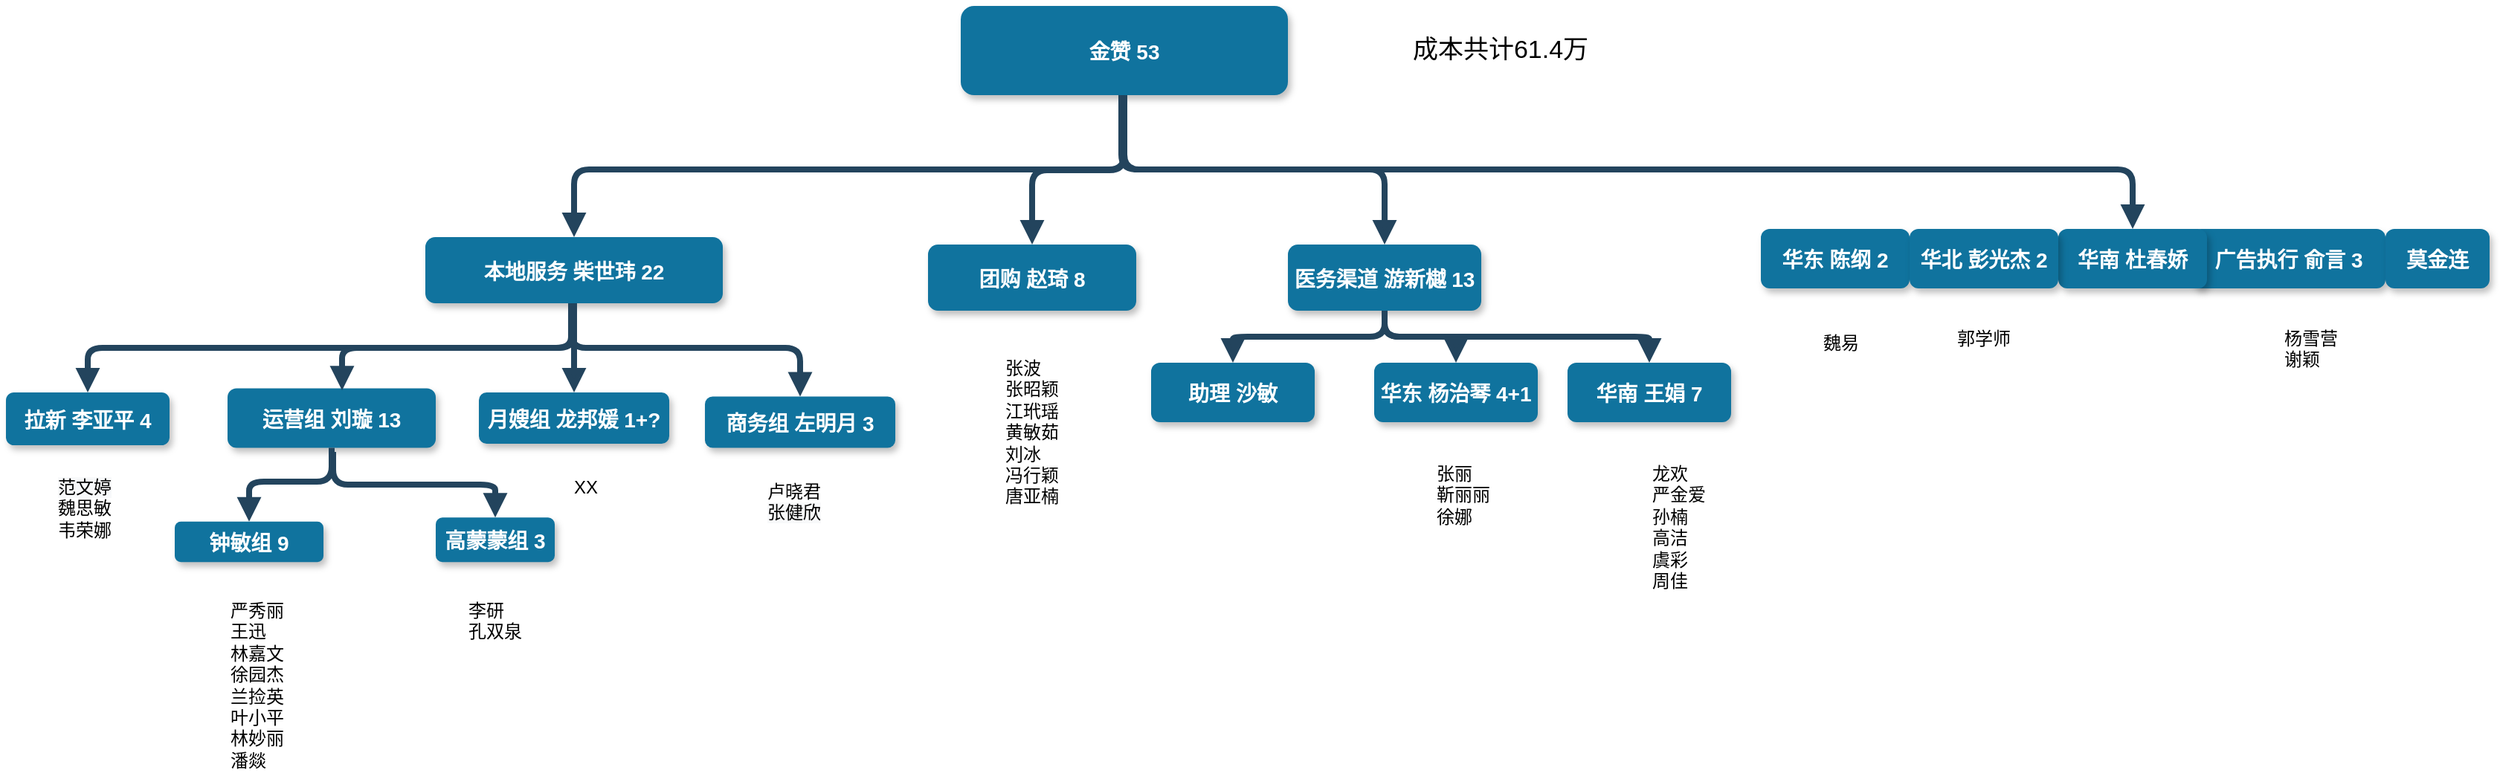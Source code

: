 <mxfile version="14.3.0" type="github" pages="2">
  <diagram name="辣妈帮" id="97916047-d0de-89f5-080d-49f4d83e522f">
    <mxGraphModel dx="1800" dy="713" grid="1" gridSize="10" guides="1" tooltips="1" connect="1" arrows="1" fold="1" page="1" pageScale="1.5" pageWidth="1169" pageHeight="827" background="#ffffff" math="0" shadow="0">
      <root>
        <mxCell id="0" />
        <mxCell id="1" parent="0" />
        <mxCell id="3" value="金赞 53" style="rounded=1;fillColor=#10739E;strokeColor=none;shadow=1;gradientColor=none;fontStyle=1;fontColor=#FFFFFF;fontSize=14;" parent="1" vertex="1">
          <mxGeometry x="662" y="300" width="220" height="60" as="geometry" />
        </mxCell>
        <mxCell id="4" value="本地服务 柴世玮 22" style="rounded=1;fillColor=#10739E;strokeColor=none;shadow=1;gradientColor=none;fontStyle=1;fontColor=#FFFFFF;fontSize=14;" parent="1" vertex="1">
          <mxGeometry x="302" y="455.5" width="200" height="44.5" as="geometry" />
        </mxCell>
        <mxCell id="5" value="团购 赵琦 8" style="rounded=1;fillColor=#10739E;strokeColor=none;shadow=1;gradientColor=none;fontStyle=1;fontColor=#FFFFFF;fontSize=14;" parent="1" vertex="1">
          <mxGeometry x="640" y="460.5" width="140" height="44.5" as="geometry" />
        </mxCell>
        <mxCell id="6" value="广告执行 俞言 3" style="rounded=1;fillColor=#10739E;strokeColor=none;shadow=1;gradientColor=none;fontStyle=1;fontColor=#FFFFFF;fontSize=14;" parent="1" vertex="1">
          <mxGeometry x="1490" y="450" width="130" height="40" as="geometry" />
        </mxCell>
        <mxCell id="7" value="华南 杜春娇" style="rounded=1;fillColor=#10739E;strokeColor=none;shadow=1;gradientColor=none;fontStyle=1;fontColor=#FFFFFF;fontSize=14;" parent="1" vertex="1">
          <mxGeometry x="1400" y="450" width="100" height="40" as="geometry" />
        </mxCell>
        <mxCell id="8" value="拉新 李亚平 4" style="rounded=1;fillColor=#10739E;strokeColor=none;shadow=1;gradientColor=none;fontStyle=1;fontColor=#FFFFFF;fontSize=14;" parent="1" vertex="1">
          <mxGeometry x="20" y="560" width="110" height="35.5" as="geometry" />
        </mxCell>
        <mxCell id="9" value="运营组 刘璇 13" style="rounded=1;fillColor=#10739E;strokeColor=none;shadow=1;gradientColor=none;fontStyle=1;fontColor=#FFFFFF;fontSize=14;" parent="1" vertex="1">
          <mxGeometry x="169" y="557.25" width="140" height="40" as="geometry" />
        </mxCell>
        <mxCell id="11" value="钟敏组 9" style="rounded=1;fillColor=#10739E;strokeColor=none;shadow=1;gradientColor=none;fontStyle=1;fontColor=#FFFFFF;fontSize=14;" parent="1" vertex="1">
          <mxGeometry x="133.5" y="646.88" width="100" height="27.25" as="geometry" />
        </mxCell>
        <mxCell id="13" value="月嫂组 龙邦媛 1+?" style="rounded=1;fillColor=#10739E;strokeColor=none;shadow=1;gradientColor=none;fontStyle=1;fontColor=#FFFFFF;fontSize=14;" parent="1" vertex="1">
          <mxGeometry x="338" y="560" width="128" height="34.5" as="geometry" />
        </mxCell>
        <mxCell id="30" value="" style="edgeStyle=elbowEdgeStyle;elbow=vertical;strokeWidth=4;endArrow=block;endFill=1;fontStyle=1;strokeColor=#23445D;" parent="1" source="3" target="5" edge="1">
          <mxGeometry x="22" y="165.5" width="100" height="100" as="geometry">
            <mxPoint x="22" y="265.5" as="sourcePoint" />
            <mxPoint x="122" y="165.5" as="targetPoint" />
          </mxGeometry>
        </mxCell>
        <mxCell id="31" value="" style="edgeStyle=elbowEdgeStyle;elbow=vertical;strokeWidth=4;endArrow=block;endFill=1;fontStyle=1;strokeColor=#23445D;" parent="1" source="3" target="4" edge="1">
          <mxGeometry x="22" y="165.5" width="100" height="100" as="geometry">
            <mxPoint x="22" y="265.5" as="sourcePoint" />
            <mxPoint x="122" y="165.5" as="targetPoint" />
            <Array as="points">
              <mxPoint x="580" y="410" />
            </Array>
          </mxGeometry>
        </mxCell>
        <mxCell id="CD8ixGrWHs0Is0rzKzxi-55" value="" style="edgeStyle=elbowEdgeStyle;elbow=vertical;strokeWidth=4;endArrow=block;endFill=1;fontStyle=1;strokeColor=#23445D;exitX=0.5;exitY=1;exitDx=0;exitDy=0;entryX=0.5;entryY=0;entryDx=0;entryDy=0;" parent="1" source="3" target="7" edge="1">
          <mxGeometry x="32" y="175.5" width="100" height="100" as="geometry">
            <mxPoint x="770" y="410" as="sourcePoint" />
            <mxPoint x="1330" y="450" as="targetPoint" />
            <Array as="points">
              <mxPoint x="960" y="410" />
            </Array>
          </mxGeometry>
        </mxCell>
        <mxCell id="CD8ixGrWHs0Is0rzKzxi-56" value="高蒙蒙组 3" style="rounded=1;fillColor=#10739E;strokeColor=none;shadow=1;gradientColor=none;fontStyle=1;fontColor=#FFFFFF;fontSize=14;" parent="1" vertex="1">
          <mxGeometry x="309" y="644.13" width="80" height="30" as="geometry" />
        </mxCell>
        <mxCell id="CD8ixGrWHs0Is0rzKzxi-58" value="医务渠道 游新樾 13" style="rounded=1;fillColor=#10739E;strokeColor=none;shadow=1;gradientColor=none;fontStyle=1;fontColor=#FFFFFF;fontSize=14;" parent="1" vertex="1">
          <mxGeometry x="882" y="460.5" width="130" height="44.5" as="geometry" />
        </mxCell>
        <mxCell id="CD8ixGrWHs0Is0rzKzxi-60" value="华东 杨治琴 4+1" style="rounded=1;fillColor=#10739E;strokeColor=none;shadow=1;gradientColor=none;fontStyle=1;fontColor=#FFFFFF;fontSize=14;" parent="1" vertex="1">
          <mxGeometry x="940" y="540" width="110" height="40" as="geometry" />
        </mxCell>
        <mxCell id="CD8ixGrWHs0Is0rzKzxi-61" value="华南 王娟 7" style="rounded=1;fillColor=#10739E;strokeColor=none;shadow=1;gradientColor=none;fontStyle=1;fontColor=#FFFFFF;fontSize=14;" parent="1" vertex="1">
          <mxGeometry x="1070" y="540" width="110" height="40" as="geometry" />
        </mxCell>
        <mxCell id="CD8ixGrWHs0Is0rzKzxi-62" value="助理 沙敏" style="rounded=1;fillColor=#10739E;strokeColor=none;shadow=1;gradientColor=none;fontStyle=1;fontColor=#FFFFFF;fontSize=14;" parent="1" vertex="1">
          <mxGeometry x="790" y="540" width="110" height="40" as="geometry" />
        </mxCell>
        <mxCell id="CD8ixGrWHs0Is0rzKzxi-65" value="" style="edgeStyle=elbowEdgeStyle;elbow=vertical;strokeWidth=4;endArrow=block;endFill=1;fontStyle=1;strokeColor=#23445D;exitX=0.5;exitY=1;exitDx=0;exitDy=0;entryX=0.5;entryY=0;entryDx=0;entryDy=0;" parent="1" source="4" target="8" edge="1">
          <mxGeometry x="-218" y="-109.5" width="100" height="100" as="geometry">
            <mxPoint x="372" y="560.5" as="sourcePoint" />
            <mxPoint x="80" y="545" as="targetPoint" />
            <Array as="points">
              <mxPoint x="240" y="530" />
            </Array>
          </mxGeometry>
        </mxCell>
        <mxCell id="CD8ixGrWHs0Is0rzKzxi-66" value="" style="edgeStyle=elbowEdgeStyle;elbow=vertical;strokeWidth=4;endArrow=block;endFill=1;fontStyle=1;strokeColor=#23445D;exitX=0.5;exitY=1;exitDx=0;exitDy=0;entryX=0.55;entryY=0.033;entryDx=0;entryDy=0;entryPerimeter=0;" parent="1" target="9" edge="1">
          <mxGeometry x="-220" y="-109.5" width="100" height="100" as="geometry">
            <mxPoint x="400" y="515.5" as="sourcePoint" />
            <mxPoint x="73" y="555.5" as="targetPoint" />
            <Array as="points">
              <mxPoint x="238" y="530" />
            </Array>
          </mxGeometry>
        </mxCell>
        <mxCell id="CD8ixGrWHs0Is0rzKzxi-67" value="" style="edgeStyle=elbowEdgeStyle;elbow=vertical;strokeWidth=4;endArrow=block;endFill=1;fontStyle=1;strokeColor=#23445D;entryX=0.5;entryY=0;entryDx=0;entryDy=0;" parent="1" target="13" edge="1">
          <mxGeometry x="-210" y="-99.5" width="100" height="100" as="geometry">
            <mxPoint x="402" y="500" as="sourcePoint" />
            <mxPoint x="287" y="571.32" as="targetPoint" />
            <Array as="points" />
          </mxGeometry>
        </mxCell>
        <mxCell id="CD8ixGrWHs0Is0rzKzxi-73" value="严秀丽&lt;br&gt;王迅&lt;br&gt;林嘉文&lt;br&gt;徐园杰&lt;br&gt;兰捡英&lt;br&gt;叶小平&lt;br&gt;林妙丽&lt;br&gt;潘燚" style="text;whiteSpace=wrap;html=1;" parent="1" vertex="1">
          <mxGeometry x="169" y="692.76" width="51" height="120" as="geometry" />
        </mxCell>
        <mxCell id="CD8ixGrWHs0Is0rzKzxi-74" value="&lt;span style=&quot;color: rgb(0 , 0 , 0) ; font-family: &amp;#34;helvetica&amp;#34; ; font-size: 12px ; font-style: normal ; font-weight: 400 ; letter-spacing: normal ; text-align: left ; text-indent: 0px ; text-transform: none ; word-spacing: 0px ; background-color: rgb(248 , 249 , 250) ; display: inline ; float: none&quot;&gt;范文婷&lt;br&gt;&lt;/span&gt;&lt;font face=&quot;helvetica&quot;&gt;魏思敏&lt;br&gt;&lt;/font&gt;韦荣娜&lt;font face=&quot;helvetica&quot;&gt;&lt;br&gt;&lt;/font&gt;" style="text;whiteSpace=wrap;html=1;" parent="1" vertex="1">
          <mxGeometry x="52.5" y="610" width="45" height="57.24" as="geometry" />
        </mxCell>
        <mxCell id="CD8ixGrWHs0Is0rzKzxi-75" value="卢晓君&lt;br style=&quot;color: rgb(0 , 0 , 0) ; font-family: &amp;#34;helvetica&amp;#34; ; font-size: 12px ; font-style: normal ; font-weight: 400 ; letter-spacing: normal ; text-align: left ; text-indent: 0px ; text-transform: none ; word-spacing: 0px ; background-color: rgb(248 , 249 , 250)&quot;&gt;&lt;span style=&quot;color: rgb(0 , 0 , 0) ; font-family: &amp;#34;helvetica&amp;#34; ; font-size: 12px ; font-style: normal ; font-weight: 400 ; letter-spacing: normal ; text-align: left ; text-indent: 0px ; text-transform: none ; word-spacing: 0px ; background-color: rgb(248 , 249 , 250) ; display: inline ; float: none&quot;&gt;张健欣&lt;/span&gt;" style="text;whiteSpace=wrap;html=1;" parent="1" vertex="1">
          <mxGeometry x="530" y="612.76" width="60" height="40" as="geometry" />
        </mxCell>
        <mxCell id="CD8ixGrWHs0Is0rzKzxi-76" value="商务组 左明月 3" style="rounded=1;fillColor=#10739E;strokeColor=none;shadow=1;gradientColor=none;fontStyle=1;fontColor=#FFFFFF;fontSize=14;" parent="1" vertex="1">
          <mxGeometry x="490" y="562.75" width="128" height="34.5" as="geometry" />
        </mxCell>
        <mxCell id="CD8ixGrWHs0Is0rzKzxi-77" value="李研&lt;br&gt;孔双泉" style="text;whiteSpace=wrap;html=1;" parent="1" vertex="1">
          <mxGeometry x="329" y="692.76" width="40" height="30" as="geometry" />
        </mxCell>
        <mxCell id="CD8ixGrWHs0Is0rzKzxi-82" value="杨雪营&lt;br&gt;谢颖&lt;br&gt;" style="text;whiteSpace=wrap;html=1;" parent="1" vertex="1">
          <mxGeometry x="1550" y="510" width="40" height="40" as="geometry" />
        </mxCell>
        <mxCell id="CD8ixGrWHs0Is0rzKzxi-83" value="张丽&lt;br&gt;靳丽丽&lt;br&gt;徐娜" style="text;whiteSpace=wrap;html=1;" parent="1" vertex="1">
          <mxGeometry x="980" y="601" width="50" height="38.62" as="geometry" />
        </mxCell>
        <mxCell id="CD8ixGrWHs0Is0rzKzxi-86" value="张波&lt;br&gt;张昭颖&lt;br&gt;江玳瑶&lt;br&gt;黄敏茹&lt;br&gt;刘冰&lt;br&gt;冯行颖&lt;br&gt;唐亚楠" style="text;whiteSpace=wrap;html=1;" parent="1" vertex="1">
          <mxGeometry x="690" y="529.62" width="50" height="110.38" as="geometry" />
        </mxCell>
        <mxCell id="CD8ixGrWHs0Is0rzKzxi-87" value="XX" style="text;whiteSpace=wrap;html=1;" parent="1" vertex="1">
          <mxGeometry x="400" y="610" width="40" height="42.76" as="geometry" />
        </mxCell>
        <mxCell id="CD8ixGrWHs0Is0rzKzxi-88" value="" style="edgeStyle=elbowEdgeStyle;elbow=vertical;strokeWidth=4;endArrow=block;endFill=1;fontStyle=1;strokeColor=#23445D;entryX=0.5;entryY=0;entryDx=0;entryDy=0;" parent="1" target="CD8ixGrWHs0Is0rzKzxi-76" edge="1">
          <mxGeometry x="-210" y="-99.5" width="100" height="100" as="geometry">
            <mxPoint x="400" y="500" as="sourcePoint" />
            <mxPoint x="256" y="568.57" as="targetPoint" />
            <Array as="points">
              <mxPoint x="480" y="530" />
            </Array>
          </mxGeometry>
        </mxCell>
        <mxCell id="CD8ixGrWHs0Is0rzKzxi-92" value="" style="edgeStyle=elbowEdgeStyle;elbow=vertical;strokeWidth=4;endArrow=block;endFill=1;fontStyle=1;strokeColor=#23445D;entryX=0.5;entryY=0;entryDx=0;entryDy=0;exitX=0.5;exitY=1;exitDx=0;exitDy=0;" parent="1" source="CD8ixGrWHs0Is0rzKzxi-58" target="CD8ixGrWHs0Is0rzKzxi-62" edge="1">
          <mxGeometry x="508" y="165.5" width="100" height="100" as="geometry">
            <mxPoint x="1248" y="505.5" as="sourcePoint" />
            <mxPoint x="1170" y="540" as="targetPoint" />
          </mxGeometry>
        </mxCell>
        <mxCell id="CD8ixGrWHs0Is0rzKzxi-93" value="" style="edgeStyle=elbowEdgeStyle;elbow=vertical;strokeWidth=4;endArrow=block;endFill=1;fontStyle=1;strokeColor=#23445D;entryX=0.5;entryY=0;entryDx=0;entryDy=0;exitX=0.5;exitY=1;exitDx=0;exitDy=0;" parent="1" source="CD8ixGrWHs0Is0rzKzxi-58" target="CD8ixGrWHs0Is0rzKzxi-60" edge="1">
          <mxGeometry x="518" y="175.5" width="100" height="100" as="geometry">
            <mxPoint x="1365" y="505" as="sourcePoint" />
            <mxPoint x="1202" y="550" as="targetPoint" />
          </mxGeometry>
        </mxCell>
        <mxCell id="CD8ixGrWHs0Is0rzKzxi-94" value="" style="edgeStyle=elbowEdgeStyle;elbow=vertical;strokeWidth=4;endArrow=block;endFill=1;fontStyle=1;strokeColor=#23445D;entryX=0.5;entryY=0;entryDx=0;entryDy=0;exitX=0.5;exitY=1;exitDx=0;exitDy=0;" parent="1" source="CD8ixGrWHs0Is0rzKzxi-58" target="CD8ixGrWHs0Is0rzKzxi-61" edge="1">
          <mxGeometry x="518" y="175.5" width="100" height="100" as="geometry">
            <mxPoint x="1350" y="505" as="sourcePoint" />
            <mxPoint x="1202" y="550" as="targetPoint" />
          </mxGeometry>
        </mxCell>
        <mxCell id="CD8ixGrWHs0Is0rzKzxi-95" value="龙欢&lt;br&gt;严金爱&lt;br&gt;孙楠&lt;br&gt;高洁&lt;br&gt;虞彩&lt;br&gt;周佳" style="text;whiteSpace=wrap;html=1;" parent="1" vertex="1">
          <mxGeometry x="1125" y="601" width="40" height="101.38" as="geometry" />
        </mxCell>
        <mxCell id="CD8ixGrWHs0Is0rzKzxi-99" value="" style="edgeStyle=elbowEdgeStyle;elbow=vertical;strokeWidth=4;endArrow=block;endFill=1;fontStyle=1;strokeColor=#23445D;entryX=0.5;entryY=0;entryDx=0;entryDy=0;" parent="1" target="CD8ixGrWHs0Is0rzKzxi-58" edge="1">
          <mxGeometry x="52" y="195.5" width="100" height="100" as="geometry">
            <mxPoint x="770" y="360" as="sourcePoint" />
            <mxPoint x="1180" y="480.5" as="targetPoint" />
            <Array as="points">
              <mxPoint x="1220" y="410" />
            </Array>
          </mxGeometry>
        </mxCell>
        <mxCell id="CD8ixGrWHs0Is0rzKzxi-103" value="" style="edgeStyle=elbowEdgeStyle;elbow=vertical;strokeWidth=4;endArrow=block;endFill=1;fontStyle=1;strokeColor=#23445D;entryX=0.5;entryY=0;entryDx=0;entryDy=0;exitX=0.5;exitY=1;exitDx=0;exitDy=0;" parent="1" source="9" target="11" edge="1">
          <mxGeometry x="72" y="195.5" width="100" height="100" as="geometry">
            <mxPoint x="240" y="607" as="sourcePoint" />
            <mxPoint x="150" y="651.38" as="targetPoint" />
            <Array as="points">
              <mxPoint x="170" y="620" />
            </Array>
          </mxGeometry>
        </mxCell>
        <mxCell id="CD8ixGrWHs0Is0rzKzxi-104" value="" style="edgeStyle=elbowEdgeStyle;elbow=vertical;strokeWidth=4;endArrow=block;endFill=1;fontStyle=1;strokeColor=#23445D;entryX=0.5;entryY=0;entryDx=0;entryDy=0;" parent="1" target="CD8ixGrWHs0Is0rzKzxi-56" edge="1">
          <mxGeometry x="82" y="205.5" width="100" height="100" as="geometry">
            <mxPoint x="240" y="600" as="sourcePoint" />
            <mxPoint x="350" y="640" as="targetPoint" />
          </mxGeometry>
        </mxCell>
        <mxCell id="5Qsg3Y-xMZEjioLdNlgT-33" value="华东 陈纲 2" style="rounded=1;fillColor=#10739E;strokeColor=none;shadow=1;gradientColor=none;fontStyle=1;fontColor=#FFFFFF;fontSize=14;" parent="1" vertex="1">
          <mxGeometry x="1200" y="450" width="100" height="40" as="geometry" />
        </mxCell>
        <mxCell id="5Qsg3Y-xMZEjioLdNlgT-34" value="华北 彭光杰 2" style="rounded=1;fillColor=#10739E;strokeColor=none;shadow=1;gradientColor=none;fontStyle=1;fontColor=#FFFFFF;fontSize=14;" parent="1" vertex="1">
          <mxGeometry x="1300" y="450" width="100" height="40" as="geometry" />
        </mxCell>
        <mxCell id="5Qsg3Y-xMZEjioLdNlgT-35" value="郭学师" style="text;whiteSpace=wrap;html=1;" parent="1" vertex="1">
          <mxGeometry x="1330" y="510" width="40" height="35" as="geometry" />
        </mxCell>
        <mxCell id="5Qsg3Y-xMZEjioLdNlgT-36" value="魏易" style="text;whiteSpace=wrap;html=1;" parent="1" vertex="1">
          <mxGeometry x="1240" y="512.5" width="40" height="35" as="geometry" />
        </mxCell>
        <mxCell id="5Qsg3Y-xMZEjioLdNlgT-37" value="莫金连" style="rounded=1;fillColor=#10739E;strokeColor=none;shadow=1;gradientColor=none;fontStyle=1;fontColor=#FFFFFF;fontSize=14;" parent="1" vertex="1">
          <mxGeometry x="1620" y="450" width="70" height="40" as="geometry" />
        </mxCell>
        <mxCell id="Gbs0LaQZsY08ICuKaNEH-31" value="成本共计61.4万" style="text;html=1;strokeColor=none;fillColor=none;align=center;verticalAlign=middle;whiteSpace=wrap;rounded=0;strokeWidth=6;fontSize=17;" vertex="1" parent="1">
          <mxGeometry x="930" y="320" width="190" height="20" as="geometry" />
        </mxCell>
      </root>
    </mxGraphModel>
  </diagram>
  <diagram id="lJMs8aJVWRIwma9hSlg-" name="新公司">
    <mxGraphModel dx="1800" dy="713" grid="1" gridSize="10" guides="1" tooltips="1" connect="1" arrows="1" fold="1" page="1" pageScale="1" pageWidth="1100" pageHeight="850" math="0" shadow="0">
      <root>
        <mxCell id="xL_cLHcsy5SXegCy5-nT-0" />
        <mxCell id="xL_cLHcsy5SXegCy5-nT-1" parent="xL_cLHcsy5SXegCy5-nT-0" />
        <mxCell id="xL_cLHcsy5SXegCy5-nT-2" value="王安静 20" style="rounded=1;fillColor=#10739E;strokeColor=none;shadow=1;gradientColor=none;fontStyle=1;fontColor=#FFFFFF;fontSize=14;" parent="xL_cLHcsy5SXegCy5-nT-1" vertex="1">
          <mxGeometry x="662" y="300" width="220" height="60" as="geometry" />
        </mxCell>
        <mxCell id="xL_cLHcsy5SXegCy5-nT-4" value="团购 王璐 14" style="rounded=1;fillColor=#10739E;strokeColor=none;shadow=1;gradientColor=none;fontStyle=1;fontColor=#FFFFFF;fontSize=14;" parent="xL_cLHcsy5SXegCy5-nT-1" vertex="1">
          <mxGeometry x="700" y="455.5" width="140" height="44.5" as="geometry" />
        </mxCell>
        <mxCell id="xL_cLHcsy5SXegCy5-nT-6" value="行政 王惠 3" style="rounded=1;fillColor=#10739E;strokeColor=none;shadow=1;gradientColor=none;fontStyle=1;fontColor=#FFFFFF;fontSize=14;" parent="xL_cLHcsy5SXegCy5-nT-1" vertex="1">
          <mxGeometry x="1050" y="320" width="140" height="40" as="geometry" />
        </mxCell>
        <mxCell id="xL_cLHcsy5SXegCy5-nT-12" value="" style="edgeStyle=elbowEdgeStyle;elbow=vertical;strokeWidth=4;endArrow=block;endFill=1;fontStyle=1;strokeColor=#23445D;" parent="xL_cLHcsy5SXegCy5-nT-1" source="xL_cLHcsy5SXegCy5-nT-2" target="xL_cLHcsy5SXegCy5-nT-4" edge="1">
          <mxGeometry x="22" y="165.5" width="100" height="100" as="geometry">
            <mxPoint x="22" y="265.5" as="sourcePoint" />
            <mxPoint x="122" y="165.5" as="targetPoint" />
          </mxGeometry>
        </mxCell>
        <mxCell id="xL_cLHcsy5SXegCy5-nT-15" value="" style="edgeStyle=elbowEdgeStyle;elbow=vertical;strokeWidth=4;endArrow=block;endFill=1;fontStyle=1;strokeColor=#23445D;entryX=0.5;entryY=0;entryDx=0;entryDy=0;exitX=0.536;exitY=1.033;exitDx=0;exitDy=0;exitPerimeter=0;" parent="xL_cLHcsy5SXegCy5-nT-1" source="x4UgMvyDJ0lEP5ey6tb6-2" target="xL_cLHcsy5SXegCy5-nT-2" edge="1">
          <mxGeometry x="32" y="175.5" width="100" height="100" as="geometry">
            <mxPoint x="1110" y="250" as="sourcePoint" />
            <mxPoint x="1330" y="450" as="targetPoint" />
            <Array as="points">
              <mxPoint x="920" y="260" />
            </Array>
          </mxGeometry>
        </mxCell>
        <mxCell id="xL_cLHcsy5SXegCy5-nT-17" value="流量组 赵媛媛 8" style="rounded=1;fillColor=#10739E;strokeColor=none;shadow=1;gradientColor=none;fontStyle=1;fontColor=#FFFFFF;fontSize=14;" parent="xL_cLHcsy5SXegCy5-nT-1" vertex="1">
          <mxGeometry x="770" y="560" width="120" height="40" as="geometry" />
        </mxCell>
        <mxCell id="xL_cLHcsy5SXegCy5-nT-18" value="财务 陈洪娟 3" style="rounded=1;fillColor=#10739E;strokeColor=none;shadow=1;gradientColor=none;fontStyle=1;fontColor=#FFFFFF;fontSize=14;" parent="xL_cLHcsy5SXegCy5-nT-1" vertex="1">
          <mxGeometry x="1190" y="318" width="130" height="39.5" as="geometry" />
        </mxCell>
        <mxCell id="xL_cLHcsy5SXegCy5-nT-19" value="技术 吴钢 4" style="rounded=1;fillColor=#10739E;strokeColor=none;shadow=1;gradientColor=none;fontStyle=1;fontColor=#FFFFFF;fontSize=14;" parent="xL_cLHcsy5SXegCy5-nT-1" vertex="1">
          <mxGeometry x="540" y="463" width="100" height="37" as="geometry" />
        </mxCell>
        <mxCell id="xL_cLHcsy5SXegCy5-nT-31" value="公关 徐萌阳" style="rounded=1;fillColor=#10739E;strokeColor=none;shadow=1;gradientColor=none;fontStyle=1;fontColor=#FFFFFF;fontSize=14;" parent="xL_cLHcsy5SXegCy5-nT-1" vertex="1">
          <mxGeometry x="420" y="463" width="98" height="40" as="geometry" />
        </mxCell>
        <mxCell id="xL_cLHcsy5SXegCy5-nT-32" value="内容 刘欣欣 2" style="rounded=1;fillColor=#10739E;strokeColor=none;shadow=1;gradientColor=none;fontStyle=1;fontColor=#FFFFFF;fontSize=14;" parent="xL_cLHcsy5SXegCy5-nT-1" vertex="1">
          <mxGeometry x="910" y="558.62" width="110" height="40" as="geometry" />
        </mxCell>
        <mxCell id="xL_cLHcsy5SXegCy5-nT-33" value="陈丹" style="text;whiteSpace=wrap;html=1;" parent="xL_cLHcsy5SXegCy5-nT-1" vertex="1">
          <mxGeometry x="945" y="612.76" width="40" height="32.76" as="geometry" />
        </mxCell>
        <mxCell id="xL_cLHcsy5SXegCy5-nT-35" value="高洋&lt;br&gt;赵培娟" style="text;whiteSpace=wrap;html=1;" parent="xL_cLHcsy5SXegCy5-nT-1" vertex="1">
          <mxGeometry x="1240" y="370" width="50" height="40" as="geometry" />
        </mxCell>
        <mxCell id="xL_cLHcsy5SXegCy5-nT-36" value="李蓉&lt;br&gt;戴镟&lt;br&gt;王锐&lt;br&gt;吴海怡&lt;br&gt;闫万里&lt;br&gt;赵惠月&lt;br&gt;罗萍花" style="text;whiteSpace=wrap;html=1;" parent="xL_cLHcsy5SXegCy5-nT-1" vertex="1">
          <mxGeometry x="820" y="612.76" width="52" height="117.24" as="geometry" />
        </mxCell>
        <mxCell id="xL_cLHcsy5SXegCy5-nT-40" value="蔡政&lt;br&gt;何照欢&lt;br&gt;王禹峰" style="text;whiteSpace=wrap;html=1;" parent="xL_cLHcsy5SXegCy5-nT-1" vertex="1">
          <mxGeometry x="565" y="510" width="50" height="58.62" as="geometry" />
        </mxCell>
        <mxCell id="xL_cLHcsy5SXegCy5-nT-41" value="" style="edgeStyle=elbowEdgeStyle;elbow=vertical;strokeWidth=4;endArrow=block;endFill=1;fontStyle=1;strokeColor=#23445D;entryX=0.5;entryY=0;entryDx=0;entryDy=0;exitX=0.5;exitY=1;exitDx=0;exitDy=0;" parent="xL_cLHcsy5SXegCy5-nT-1" source="xL_cLHcsy5SXegCy5-nT-4" edge="1">
          <mxGeometry x="32" y="175.5" width="100" height="100" as="geometry">
            <mxPoint x="782" y="370" as="sourcePoint" />
            <mxPoint x="694" y="560" as="targetPoint" />
          </mxGeometry>
        </mxCell>
        <mxCell id="xL_cLHcsy5SXegCy5-nT-42" value="" style="edgeStyle=elbowEdgeStyle;elbow=vertical;strokeWidth=4;endArrow=block;endFill=1;fontStyle=1;strokeColor=#23445D;entryX=0.5;entryY=0;entryDx=0;entryDy=0;exitX=0.5;exitY=1;exitDx=0;exitDy=0;" parent="xL_cLHcsy5SXegCy5-nT-1" source="xL_cLHcsy5SXegCy5-nT-4" target="xL_cLHcsy5SXegCy5-nT-17" edge="1">
          <mxGeometry x="42" y="185.5" width="100" height="100" as="geometry">
            <mxPoint x="782" y="525.5" as="sourcePoint" />
            <mxPoint x="704" y="560" as="targetPoint" />
          </mxGeometry>
        </mxCell>
        <mxCell id="xL_cLHcsy5SXegCy5-nT-46" value="陈婷婷&lt;br&gt;秦芳" style="text;whiteSpace=wrap;html=1;" parent="xL_cLHcsy5SXegCy5-nT-1" vertex="1">
          <mxGeometry x="1100" y="370" width="40" height="55" as="geometry" />
        </mxCell>
        <mxCell id="xL_cLHcsy5SXegCy5-nT-47" value="" style="edgeStyle=elbowEdgeStyle;elbow=vertical;strokeWidth=4;endArrow=block;endFill=1;fontStyle=1;strokeColor=#23445D;entryX=0.5;entryY=0;entryDx=0;entryDy=0;" parent="xL_cLHcsy5SXegCy5-nT-1" target="xL_cLHcsy5SXegCy5-nT-19" edge="1">
          <mxGeometry x="170" y="125.5" width="100" height="100" as="geometry">
            <mxPoint x="770" y="360" as="sourcePoint" />
            <mxPoint x="1330" y="405.5" as="targetPoint" />
            <Array as="points">
              <mxPoint x="1230" y="410" />
            </Array>
          </mxGeometry>
        </mxCell>
        <mxCell id="xL_cLHcsy5SXegCy5-nT-48" value="" style="edgeStyle=elbowEdgeStyle;elbow=vertical;strokeWidth=4;endArrow=block;endFill=1;fontStyle=1;strokeColor=#23445D;entryX=0.5;entryY=0;entryDx=0;entryDy=0;" parent="xL_cLHcsy5SXegCy5-nT-1" target="xL_cLHcsy5SXegCy5-nT-32" edge="1">
          <mxGeometry x="180" y="135.5" width="100" height="100" as="geometry">
            <mxPoint x="772" y="500" as="sourcePoint" />
            <mxPoint x="1680" y="450" as="targetPoint" />
            <Array as="points">
              <mxPoint x="880" y="530" />
              <mxPoint x="1240" y="420" />
            </Array>
          </mxGeometry>
        </mxCell>
        <mxCell id="xL_cLHcsy5SXegCy5-nT-49" value="" style="edgeStyle=elbowEdgeStyle;elbow=vertical;strokeWidth=4;endArrow=block;endFill=1;fontStyle=1;strokeColor=#23445D;exitX=0.5;exitY=1;exitDx=0;exitDy=0;entryX=0.5;entryY=0;entryDx=0;entryDy=0;" parent="xL_cLHcsy5SXegCy5-nT-1" source="xL_cLHcsy5SXegCy5-nT-2" target="xL_cLHcsy5SXegCy5-nT-31" edge="1">
          <mxGeometry x="42" y="185.5" width="100" height="100" as="geometry">
            <mxPoint x="782" y="370" as="sourcePoint" />
            <mxPoint x="1170" y="470.5" as="targetPoint" />
            <Array as="points">
              <mxPoint x="680" y="410" />
              <mxPoint x="690" y="410" />
            </Array>
          </mxGeometry>
        </mxCell>
        <mxCell id="xL_cLHcsy5SXegCy5-nT-50" value="" style="edgeStyle=elbowEdgeStyle;elbow=vertical;strokeWidth=4;endArrow=block;endFill=1;fontStyle=1;strokeColor=#23445D;entryX=0.5;entryY=0;entryDx=0;entryDy=0;exitX=0.532;exitY=1.067;exitDx=0;exitDy=0;exitPerimeter=0;" parent="xL_cLHcsy5SXegCy5-nT-1" source="x4UgMvyDJ0lEP5ey6tb6-2" target="xL_cLHcsy5SXegCy5-nT-18" edge="1">
          <mxGeometry x="52" y="195.5" width="100" height="100" as="geometry">
            <mxPoint x="770" y="360" as="sourcePoint" />
            <mxPoint x="1180" y="480.5" as="targetPoint" />
            <Array as="points">
              <mxPoint x="1230" y="260" />
            </Array>
          </mxGeometry>
        </mxCell>
        <mxCell id="xL_cLHcsy5SXegCy5-nT-51" value="设计 古伟 3" style="rounded=1;fillColor=#10739E;strokeColor=none;shadow=1;gradientColor=none;fontStyle=1;fontColor=#FFFFFF;fontSize=14;" parent="xL_cLHcsy5SXegCy5-nT-1" vertex="1">
          <mxGeometry x="640" y="560" width="110" height="44.5" as="geometry" />
        </mxCell>
        <mxCell id="xL_cLHcsy5SXegCy5-nT-53" value="黄紫蕙&lt;br&gt;张水清" style="text;whiteSpace=wrap;html=1;" parent="xL_cLHcsy5SXegCy5-nT-1" vertex="1">
          <mxGeometry x="680" y="625.69" width="60" height="30" as="geometry" />
        </mxCell>
        <mxCell id="x4UgMvyDJ0lEP5ey6tb6-0" value="其他 4" style="rounded=1;fillColor=#10739E;strokeColor=none;shadow=1;gradientColor=none;fontStyle=1;fontColor=#FFFFFF;fontSize=14;" parent="xL_cLHcsy5SXegCy5-nT-1" vertex="1">
          <mxGeometry x="1430" y="320" width="118" height="40" as="geometry" />
        </mxCell>
        <mxCell id="x4UgMvyDJ0lEP5ey6tb6-1" value="法务 刘华美" style="rounded=1;fillColor=#10739E;strokeColor=none;shadow=1;gradientColor=none;fontStyle=1;fontColor=#FFFFFF;fontSize=14;" parent="xL_cLHcsy5SXegCy5-nT-1" vertex="1">
          <mxGeometry x="1320" y="320" width="118" height="40" as="geometry" />
        </mxCell>
        <mxCell id="x4UgMvyDJ0lEP5ey6tb6-2" value="金赞（属于辣妈帮） 31" style="rounded=1;fillColor=#10739E;strokeColor=none;shadow=1;gradientColor=none;fontStyle=1;fontColor=#FFFFFF;fontSize=14;" parent="xL_cLHcsy5SXegCy5-nT-1" vertex="1">
          <mxGeometry x="990" y="180" width="220" height="60" as="geometry" />
        </mxCell>
        <mxCell id="RNM-x-mIESxZw4AJoJp8-0" value="&lt;font color=&quot;rgba(0, 0, 0, 0)&quot; face=&quot;monospace&quot;&gt;&lt;span style=&quot;font-size: 0px&quot;&gt;ffdfd&lt;/span&gt;&lt;/font&gt;" style="text;whiteSpace=wrap;html=1;" vertex="1" parent="xL_cLHcsy5SXegCy5-nT-1">
          <mxGeometry x="1470" y="377.5" width="50" height="40" as="geometry" />
        </mxCell>
        <mxCell id="RNM-x-mIESxZw4AJoJp8-1" value="&lt;span style=&quot;color: rgba(0 , 0 , 0 , 0) ; font-family: monospace ; font-size: 0px&quot;&gt;%3CmxGraphModel%3E%3Croot%3E%3CmxCell%20id%3D%220%22%2F%3E%3CmxCell%20id%3D%221%22%20parent%3D%220%22%2F%3E%3CmxCell%20id%3D%222%22%20value%3D%22%E9%99%88%E5%A9%B7%E5%A9%B7%26lt%3Bbr%26gt%3B%E7%A7%A6%E8%8A%B3%22%20style%3D%22text%3BwhiteSpace%3Dwrap%3Bhtml%3D1%3B%22%20vertex%3D%221%22%20parent%3D%221%22%3E%3CmxGeometry%20x%3D%221100%22%20y%3D%22370%22%20width%3D%2240%22%20height%3D%2255%22%20as%3D%22geometry%22%2F%3E%3C%2FmxCell%3E%3C%2Froot%3E%3C%2FmxGraphModel%3E&lt;/span&gt;" style="text;whiteSpace=wrap;html=1;" vertex="1" parent="xL_cLHcsy5SXegCy5-nT-1">
          <mxGeometry x="1470" y="377.5" width="40" height="55" as="geometry" />
        </mxCell>
        <mxCell id="RNM-x-mIESxZw4AJoJp8-3" value="凌建国&lt;br&gt;代星&lt;br&gt;赵俊然刘威" style="text;whiteSpace=wrap;html=1;" vertex="1" parent="xL_cLHcsy5SXegCy5-nT-1">
          <mxGeometry x="1475" y="377.5" width="40" height="92.5" as="geometry" />
        </mxCell>
        <mxCell id="-lc2sLSWIT5uEvctNcD1-0" value="成本共计53.3万" style="text;html=1;strokeColor=none;fillColor=none;align=center;verticalAlign=middle;whiteSpace=wrap;rounded=0;strokeWidth=6;fontSize=17;" vertex="1" parent="xL_cLHcsy5SXegCy5-nT-1">
          <mxGeometry x="1260" y="200" width="190" height="20" as="geometry" />
        </mxCell>
      </root>
    </mxGraphModel>
  </diagram>
</mxfile>
